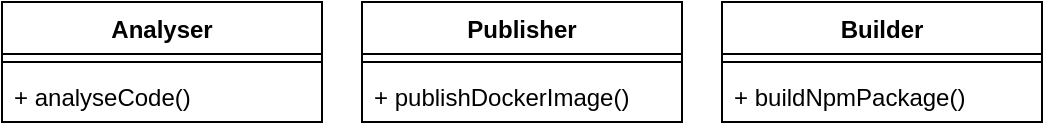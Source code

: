 <mxfile version="17.2.4" type="device"><diagram id="YRKBeWsuqrlF5vVhdTA5" name="Page-1"><mxGraphModel dx="1408" dy="891" grid="1" gridSize="10" guides="1" tooltips="1" connect="1" arrows="1" fold="1" page="1" pageScale="1" pageWidth="1600" pageHeight="900" math="0" shadow="0"><root><mxCell id="0"/><mxCell id="1" parent="0" visible="0"/><mxCell id="t-ZwPJTe2hnHIXMxQIK_-1" value="Publisher" style="swimlane;fontStyle=1;align=center;verticalAlign=top;childLayout=stackLayout;horizontal=1;startSize=26;horizontalStack=0;resizeParent=1;resizeParentMax=0;resizeLast=0;collapsible=1;marginBottom=0;" vertex="1" parent="1"><mxGeometry x="630" y="410" width="160" height="138" as="geometry"/></mxCell><mxCell id="t-ZwPJTe2hnHIXMxQIK_-3" value="" style="line;strokeWidth=1;fillColor=none;align=left;verticalAlign=middle;spacingTop=-1;spacingLeft=3;spacingRight=3;rotatable=0;labelPosition=right;points=[];portConstraint=eastwest;" vertex="1" parent="t-ZwPJTe2hnHIXMxQIK_-1"><mxGeometry y="26" width="160" height="8" as="geometry"/></mxCell><mxCell id="t-ZwPJTe2hnHIXMxQIK_-4" value="+ package()" style="text;strokeColor=none;fillColor=none;align=left;verticalAlign=top;spacingLeft=4;spacingRight=4;overflow=hidden;rotatable=0;points=[[0,0.5],[1,0.5]];portConstraint=eastwest;" vertex="1" parent="t-ZwPJTe2hnHIXMxQIK_-1"><mxGeometry y="34" width="160" height="26" as="geometry"/></mxCell><mxCell id="t-ZwPJTe2hnHIXMxQIK_-5" value="- buildNpm()" style="text;strokeColor=none;fillColor=none;align=left;verticalAlign=top;spacingLeft=4;spacingRight=4;overflow=hidden;rotatable=0;points=[[0,0.5],[1,0.5]];portConstraint=eastwest;" vertex="1" parent="t-ZwPJTe2hnHIXMxQIK_-1"><mxGeometry y="60" width="160" height="26" as="geometry"/></mxCell><mxCell id="t-ZwPJTe2hnHIXMxQIK_-6" value="- analyseCode()" style="text;strokeColor=none;fillColor=none;align=left;verticalAlign=top;spacingLeft=4;spacingRight=4;overflow=hidden;rotatable=0;points=[[0,0.5],[1,0.5]];portConstraint=eastwest;" vertex="1" parent="t-ZwPJTe2hnHIXMxQIK_-1"><mxGeometry y="86" width="160" height="26" as="geometry"/></mxCell><mxCell id="t-ZwPJTe2hnHIXMxQIK_-7" value="- buildImage()" style="text;strokeColor=none;fillColor=none;align=left;verticalAlign=top;spacingLeft=4;spacingRight=4;overflow=hidden;rotatable=0;points=[[0,0.5],[1,0.5]];portConstraint=eastwest;" vertex="1" parent="t-ZwPJTe2hnHIXMxQIK_-1"><mxGeometry y="112" width="160" height="26" as="geometry"/></mxCell><mxCell id="t-ZwPJTe2hnHIXMxQIK_-8" value="Couche non nommée" parent="0"/><mxCell id="t-ZwPJTe2hnHIXMxQIK_-9" value="Analyser" style="swimlane;fontStyle=1;align=center;verticalAlign=top;childLayout=stackLayout;horizontal=1;startSize=26;horizontalStack=0;resizeParent=1;resizeParentMax=0;resizeLast=0;collapsible=1;marginBottom=0;" vertex="1" parent="t-ZwPJTe2hnHIXMxQIK_-8"><mxGeometry x="460" y="600" width="160" height="60" as="geometry"/></mxCell><mxCell id="t-ZwPJTe2hnHIXMxQIK_-11" value="" style="line;strokeWidth=1;fillColor=none;align=left;verticalAlign=middle;spacingTop=-1;spacingLeft=3;spacingRight=3;rotatable=0;labelPosition=right;points=[];portConstraint=eastwest;" vertex="1" parent="t-ZwPJTe2hnHIXMxQIK_-9"><mxGeometry y="26" width="160" height="8" as="geometry"/></mxCell><mxCell id="t-ZwPJTe2hnHIXMxQIK_-12" value="+ analyseCode()" style="text;strokeColor=none;fillColor=none;align=left;verticalAlign=top;spacingLeft=4;spacingRight=4;overflow=hidden;rotatable=0;points=[[0,0.5],[1,0.5]];portConstraint=eastwest;" vertex="1" parent="t-ZwPJTe2hnHIXMxQIK_-9"><mxGeometry y="34" width="160" height="26" as="geometry"/></mxCell><mxCell id="t-ZwPJTe2hnHIXMxQIK_-13" value="Publisher" style="swimlane;fontStyle=1;align=center;verticalAlign=top;childLayout=stackLayout;horizontal=1;startSize=26;horizontalStack=0;resizeParent=1;resizeParentMax=0;resizeLast=0;collapsible=1;marginBottom=0;" vertex="1" parent="t-ZwPJTe2hnHIXMxQIK_-8"><mxGeometry x="640" y="600" width="160" height="60" as="geometry"/></mxCell><mxCell id="t-ZwPJTe2hnHIXMxQIK_-14" value="" style="line;strokeWidth=1;fillColor=none;align=left;verticalAlign=middle;spacingTop=-1;spacingLeft=3;spacingRight=3;rotatable=0;labelPosition=right;points=[];portConstraint=eastwest;" vertex="1" parent="t-ZwPJTe2hnHIXMxQIK_-13"><mxGeometry y="26" width="160" height="8" as="geometry"/></mxCell><mxCell id="t-ZwPJTe2hnHIXMxQIK_-15" value="+ publishDockerImage()" style="text;strokeColor=none;fillColor=none;align=left;verticalAlign=top;spacingLeft=4;spacingRight=4;overflow=hidden;rotatable=0;points=[[0,0.5],[1,0.5]];portConstraint=eastwest;" vertex="1" parent="t-ZwPJTe2hnHIXMxQIK_-13"><mxGeometry y="34" width="160" height="26" as="geometry"/></mxCell><mxCell id="t-ZwPJTe2hnHIXMxQIK_-16" value="Builder" style="swimlane;fontStyle=1;align=center;verticalAlign=top;childLayout=stackLayout;horizontal=1;startSize=26;horizontalStack=0;resizeParent=1;resizeParentMax=0;resizeLast=0;collapsible=1;marginBottom=0;" vertex="1" parent="t-ZwPJTe2hnHIXMxQIK_-8"><mxGeometry x="820" y="600" width="160" height="60" as="geometry"/></mxCell><mxCell id="t-ZwPJTe2hnHIXMxQIK_-17" value="" style="line;strokeWidth=1;fillColor=none;align=left;verticalAlign=middle;spacingTop=-1;spacingLeft=3;spacingRight=3;rotatable=0;labelPosition=right;points=[];portConstraint=eastwest;" vertex="1" parent="t-ZwPJTe2hnHIXMxQIK_-16"><mxGeometry y="26" width="160" height="8" as="geometry"/></mxCell><mxCell id="t-ZwPJTe2hnHIXMxQIK_-18" value="+ buildNpmPackage()" style="text;strokeColor=none;fillColor=none;align=left;verticalAlign=top;spacingLeft=4;spacingRight=4;overflow=hidden;rotatable=0;points=[[0,0.5],[1,0.5]];portConstraint=eastwest;" vertex="1" parent="t-ZwPJTe2hnHIXMxQIK_-16"><mxGeometry y="34" width="160" height="26" as="geometry"/></mxCell></root></mxGraphModel></diagram></mxfile>